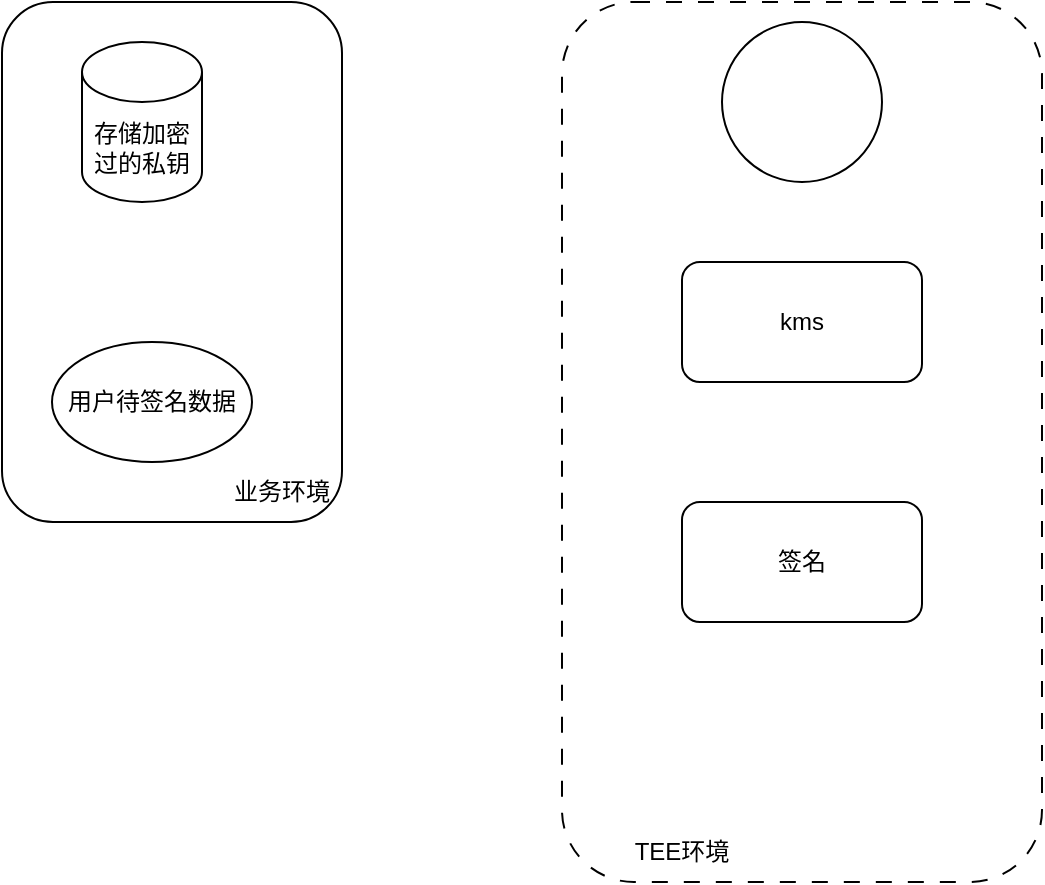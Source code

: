<mxfile version="27.0.9">
  <diagram name="第 1 页" id="RgtXiRDC30_RDfQCkqtk">
    <mxGraphModel dx="1426" dy="791" grid="1" gridSize="10" guides="1" tooltips="1" connect="1" arrows="1" fold="1" page="1" pageScale="1" pageWidth="827" pageHeight="1169" math="0" shadow="0">
      <root>
        <mxCell id="0" />
        <mxCell id="1" parent="0" />
        <mxCell id="hxR2ipmJKf6mbCDiuH1d-1" value="" style="rounded=1;whiteSpace=wrap;html=1;dashed=1;dashPattern=8 8;" vertex="1" parent="1">
          <mxGeometry x="370" y="50" width="240" height="440" as="geometry" />
        </mxCell>
        <mxCell id="hxR2ipmJKf6mbCDiuH1d-2" value="kms" style="rounded=1;whiteSpace=wrap;html=1;" vertex="1" parent="1">
          <mxGeometry x="430" y="180" width="120" height="60" as="geometry" />
        </mxCell>
        <mxCell id="hxR2ipmJKf6mbCDiuH1d-3" value="存储加密过的私钥" style="shape=cylinder3;whiteSpace=wrap;html=1;boundedLbl=1;backgroundOutline=1;size=15;" vertex="1" parent="1">
          <mxGeometry x="130" y="70" width="60" height="80" as="geometry" />
        </mxCell>
        <mxCell id="hxR2ipmJKf6mbCDiuH1d-5" value="用户待签名数据" style="ellipse;whiteSpace=wrap;html=1;" vertex="1" parent="1">
          <mxGeometry x="115" y="220" width="100" height="60" as="geometry" />
        </mxCell>
        <mxCell id="hxR2ipmJKf6mbCDiuH1d-6" value="" style="ellipse;whiteSpace=wrap;html=1;aspect=fixed;" vertex="1" parent="1">
          <mxGeometry x="450" y="60" width="80" height="80" as="geometry" />
        </mxCell>
        <mxCell id="hxR2ipmJKf6mbCDiuH1d-20" value="签名" style="rounded=1;whiteSpace=wrap;html=1;" vertex="1" parent="1">
          <mxGeometry x="430" y="300" width="120" height="60" as="geometry" />
        </mxCell>
        <mxCell id="hxR2ipmJKf6mbCDiuH1d-26" value="TEE环境" style="text;html=1;align=center;verticalAlign=middle;whiteSpace=wrap;rounded=0;" vertex="1" parent="1">
          <mxGeometry x="400" y="460" width="60" height="30" as="geometry" />
        </mxCell>
        <mxCell id="hxR2ipmJKf6mbCDiuH1d-28" value="" style="rounded=1;whiteSpace=wrap;html=1;fillColor=none;" vertex="1" parent="1">
          <mxGeometry x="90" y="50" width="170" height="260" as="geometry" />
        </mxCell>
        <mxCell id="hxR2ipmJKf6mbCDiuH1d-29" value="业务环境" style="text;html=1;align=center;verticalAlign=middle;whiteSpace=wrap;rounded=0;" vertex="1" parent="1">
          <mxGeometry x="200" y="280" width="60" height="30" as="geometry" />
        </mxCell>
      </root>
    </mxGraphModel>
  </diagram>
</mxfile>
